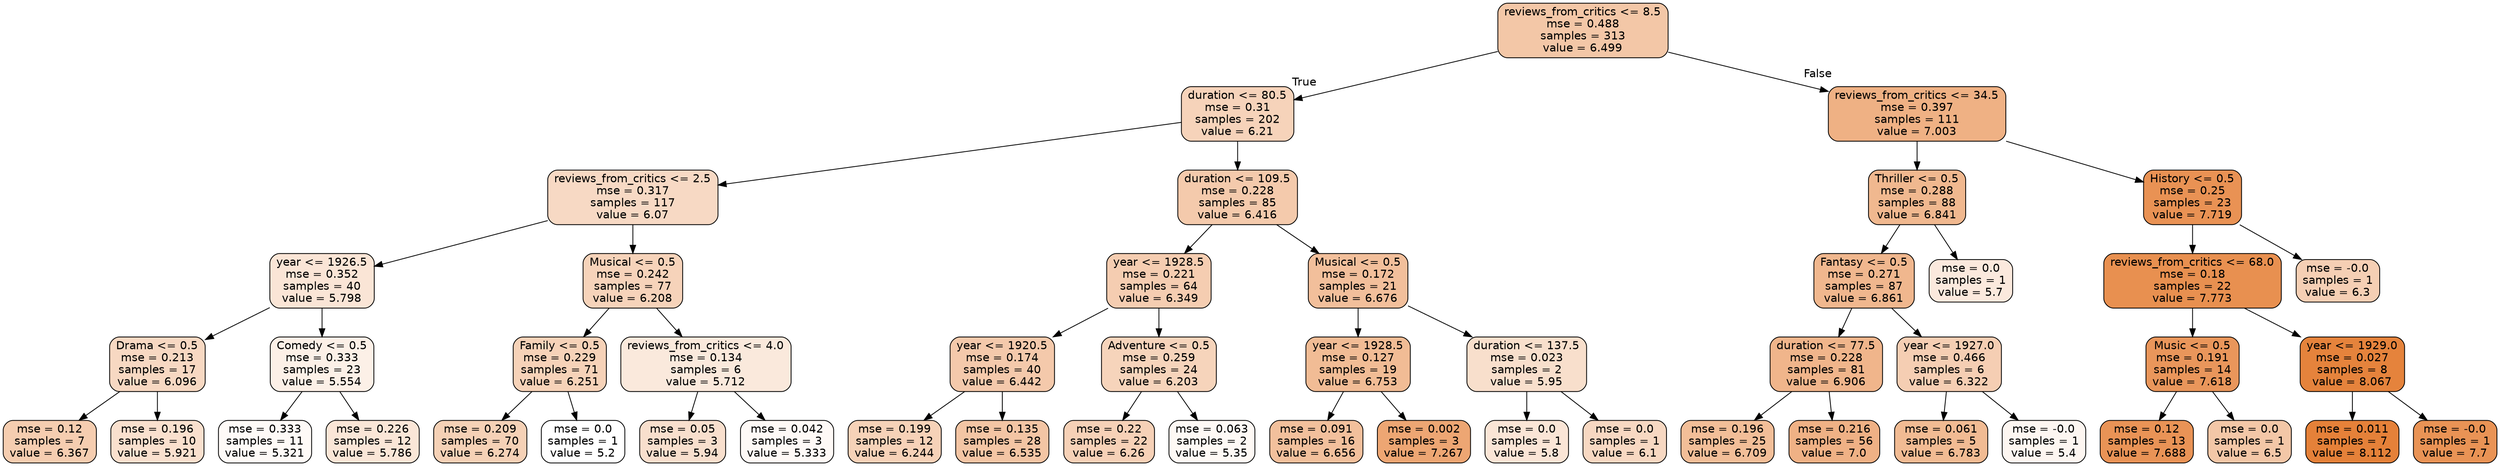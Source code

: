 digraph Tree {
node [shape=box, style="filled, rounded", color="black", fontname=helvetica] ;
edge [fontname=helvetica] ;
0 [label="reviews_from_critics <= 8.5\nmse = 0.488\nsamples = 313\nvalue = 6.499", fillcolor="#f3c7a7"] ;
1 [label="duration <= 80.5\nmse = 0.31\nsamples = 202\nvalue = 6.21", fillcolor="#f6d3ba"] ;
0 -> 1 [labeldistance=2.5, labelangle=45, headlabel="True"] ;
2 [label="reviews_from_critics <= 2.5\nmse = 0.317\nsamples = 117\nvalue = 6.07", fillcolor="#f7d9c4"] ;
1 -> 2 ;
3 [label="year <= 1926.5\nmse = 0.352\nsamples = 40\nvalue = 5.798", fillcolor="#fae5d6"] ;
2 -> 3 ;
4 [label="Drama <= 0.5\nmse = 0.213\nsamples = 17\nvalue = 6.096", fillcolor="#f7d8c2"] ;
3 -> 4 ;
5 [label="mse = 0.12\nsamples = 7\nvalue = 6.367", fillcolor="#f5cdb0"] ;
4 -> 5 ;
6 [label="mse = 0.196\nsamples = 10\nvalue = 5.921", fillcolor="#f9e0ce"] ;
4 -> 6 ;
7 [label="Comedy <= 0.5\nmse = 0.333\nsamples = 23\nvalue = 5.554", fillcolor="#fcf0e7"] ;
3 -> 7 ;
8 [label="mse = 0.333\nsamples = 11\nvalue = 5.321", fillcolor="#fefaf7"] ;
7 -> 8 ;
9 [label="mse = 0.226\nsamples = 12\nvalue = 5.786", fillcolor="#fae6d7"] ;
7 -> 9 ;
10 [label="Musical <= 0.5\nmse = 0.242\nsamples = 77\nvalue = 6.208", fillcolor="#f6d3ba"] ;
2 -> 10 ;
11 [label="Family <= 0.5\nmse = 0.229\nsamples = 71\nvalue = 6.251", fillcolor="#f6d2b8"] ;
10 -> 11 ;
12 [label="mse = 0.209\nsamples = 70\nvalue = 6.274", fillcolor="#f5d1b6"] ;
11 -> 12 ;
13 [label="mse = 0.0\nsamples = 1\nvalue = 5.2", fillcolor="#ffffff"] ;
11 -> 13 ;
14 [label="reviews_from_critics <= 4.0\nmse = 0.134\nsamples = 6\nvalue = 5.712", fillcolor="#fae9dc"] ;
10 -> 14 ;
15 [label="mse = 0.05\nsamples = 3\nvalue = 5.94", fillcolor="#f8dfcd"] ;
14 -> 15 ;
16 [label="mse = 0.042\nsamples = 3\nvalue = 5.333", fillcolor="#fef9f6"] ;
14 -> 16 ;
17 [label="duration <= 109.5\nmse = 0.228\nsamples = 85\nvalue = 6.416", fillcolor="#f4caac"] ;
1 -> 17 ;
18 [label="year <= 1928.5\nmse = 0.221\nsamples = 64\nvalue = 6.349", fillcolor="#f5cdb1"] ;
17 -> 18 ;
19 [label="year <= 1920.5\nmse = 0.174\nsamples = 40\nvalue = 6.442", fillcolor="#f4c9ab"] ;
18 -> 19 ;
20 [label="mse = 0.199\nsamples = 12\nvalue = 6.244", fillcolor="#f6d2b8"] ;
19 -> 20 ;
21 [label="mse = 0.135\nsamples = 28\nvalue = 6.535", fillcolor="#f3c5a4"] ;
19 -> 21 ;
22 [label="Adventure <= 0.5\nmse = 0.259\nsamples = 24\nvalue = 6.203", fillcolor="#f6d4bb"] ;
18 -> 22 ;
23 [label="mse = 0.22\nsamples = 22\nvalue = 6.26", fillcolor="#f6d1b7"] ;
22 -> 23 ;
24 [label="mse = 0.063\nsamples = 2\nvalue = 5.35", fillcolor="#fef9f5"] ;
22 -> 24 ;
25 [label="Musical <= 0.5\nmse = 0.172\nsamples = 21\nvalue = 6.676", fillcolor="#f2bf9b"] ;
17 -> 25 ;
26 [label="year <= 1928.5\nmse = 0.127\nsamples = 19\nvalue = 6.753", fillcolor="#f1bc95"] ;
25 -> 26 ;
27 [label="mse = 0.091\nsamples = 16\nvalue = 6.656", fillcolor="#f2c09c"] ;
26 -> 27 ;
28 [label="mse = 0.002\nsamples = 3\nvalue = 7.267", fillcolor="#eda673"] ;
26 -> 28 ;
29 [label="duration <= 137.5\nmse = 0.023\nsamples = 2\nvalue = 5.95", fillcolor="#f8dfcc"] ;
25 -> 29 ;
30 [label="mse = 0.0\nsamples = 1\nvalue = 5.8", fillcolor="#fae5d6"] ;
29 -> 30 ;
31 [label="mse = 0.0\nsamples = 1\nvalue = 6.1", fillcolor="#f7d8c2"] ;
29 -> 31 ;
32 [label="reviews_from_critics <= 34.5\nmse = 0.397\nsamples = 111\nvalue = 7.003", fillcolor="#efb184"] ;
0 -> 32 [labeldistance=2.5, labelangle=-45, headlabel="False"] ;
33 [label="Thriller <= 0.5\nmse = 0.288\nsamples = 88\nvalue = 6.841", fillcolor="#f0b88f"] ;
32 -> 33 ;
34 [label="Fantasy <= 0.5\nmse = 0.271\nsamples = 87\nvalue = 6.861", fillcolor="#f0b78e"] ;
33 -> 34 ;
35 [label="duration <= 77.5\nmse = 0.228\nsamples = 81\nvalue = 6.906", fillcolor="#f0b58b"] ;
34 -> 35 ;
36 [label="mse = 0.196\nsamples = 25\nvalue = 6.709", fillcolor="#f2be98"] ;
35 -> 36 ;
37 [label="mse = 0.216\nsamples = 56\nvalue = 7.0", fillcolor="#efb185"] ;
35 -> 37 ;
38 [label="year <= 1927.0\nmse = 0.466\nsamples = 6\nvalue = 6.322", fillcolor="#f5ceb3"] ;
34 -> 38 ;
39 [label="mse = 0.061\nsamples = 5\nvalue = 6.783", fillcolor="#f1bb93"] ;
38 -> 39 ;
40 [label="mse = -0.0\nsamples = 1\nvalue = 5.4", fillcolor="#fdf6f1"] ;
38 -> 40 ;
41 [label="mse = 0.0\nsamples = 1\nvalue = 5.7", fillcolor="#fbe9dd"] ;
33 -> 41 ;
42 [label="History <= 0.5\nmse = 0.25\nsamples = 23\nvalue = 7.719", fillcolor="#e99254"] ;
32 -> 42 ;
43 [label="reviews_from_critics <= 68.0\nmse = 0.18\nsamples = 22\nvalue = 7.773", fillcolor="#e89050"] ;
42 -> 43 ;
44 [label="Music <= 0.5\nmse = 0.191\nsamples = 14\nvalue = 7.618", fillcolor="#e9965b"] ;
43 -> 44 ;
45 [label="mse = 0.12\nsamples = 13\nvalue = 7.688", fillcolor="#e99356"] ;
44 -> 45 ;
46 [label="mse = 0.0\nsamples = 1\nvalue = 6.5", fillcolor="#f3c7a7"] ;
44 -> 46 ;
47 [label="year <= 1929.0\nmse = 0.027\nsamples = 8\nvalue = 8.067", fillcolor="#e5833c"] ;
43 -> 47 ;
48 [label="mse = 0.011\nsamples = 7\nvalue = 8.112", fillcolor="#e58139"] ;
47 -> 48 ;
49 [label="mse = -0.0\nsamples = 1\nvalue = 7.7", fillcolor="#e99355"] ;
47 -> 49 ;
50 [label="mse = -0.0\nsamples = 1\nvalue = 6.3", fillcolor="#f5cfb4"] ;
42 -> 50 ;
}
